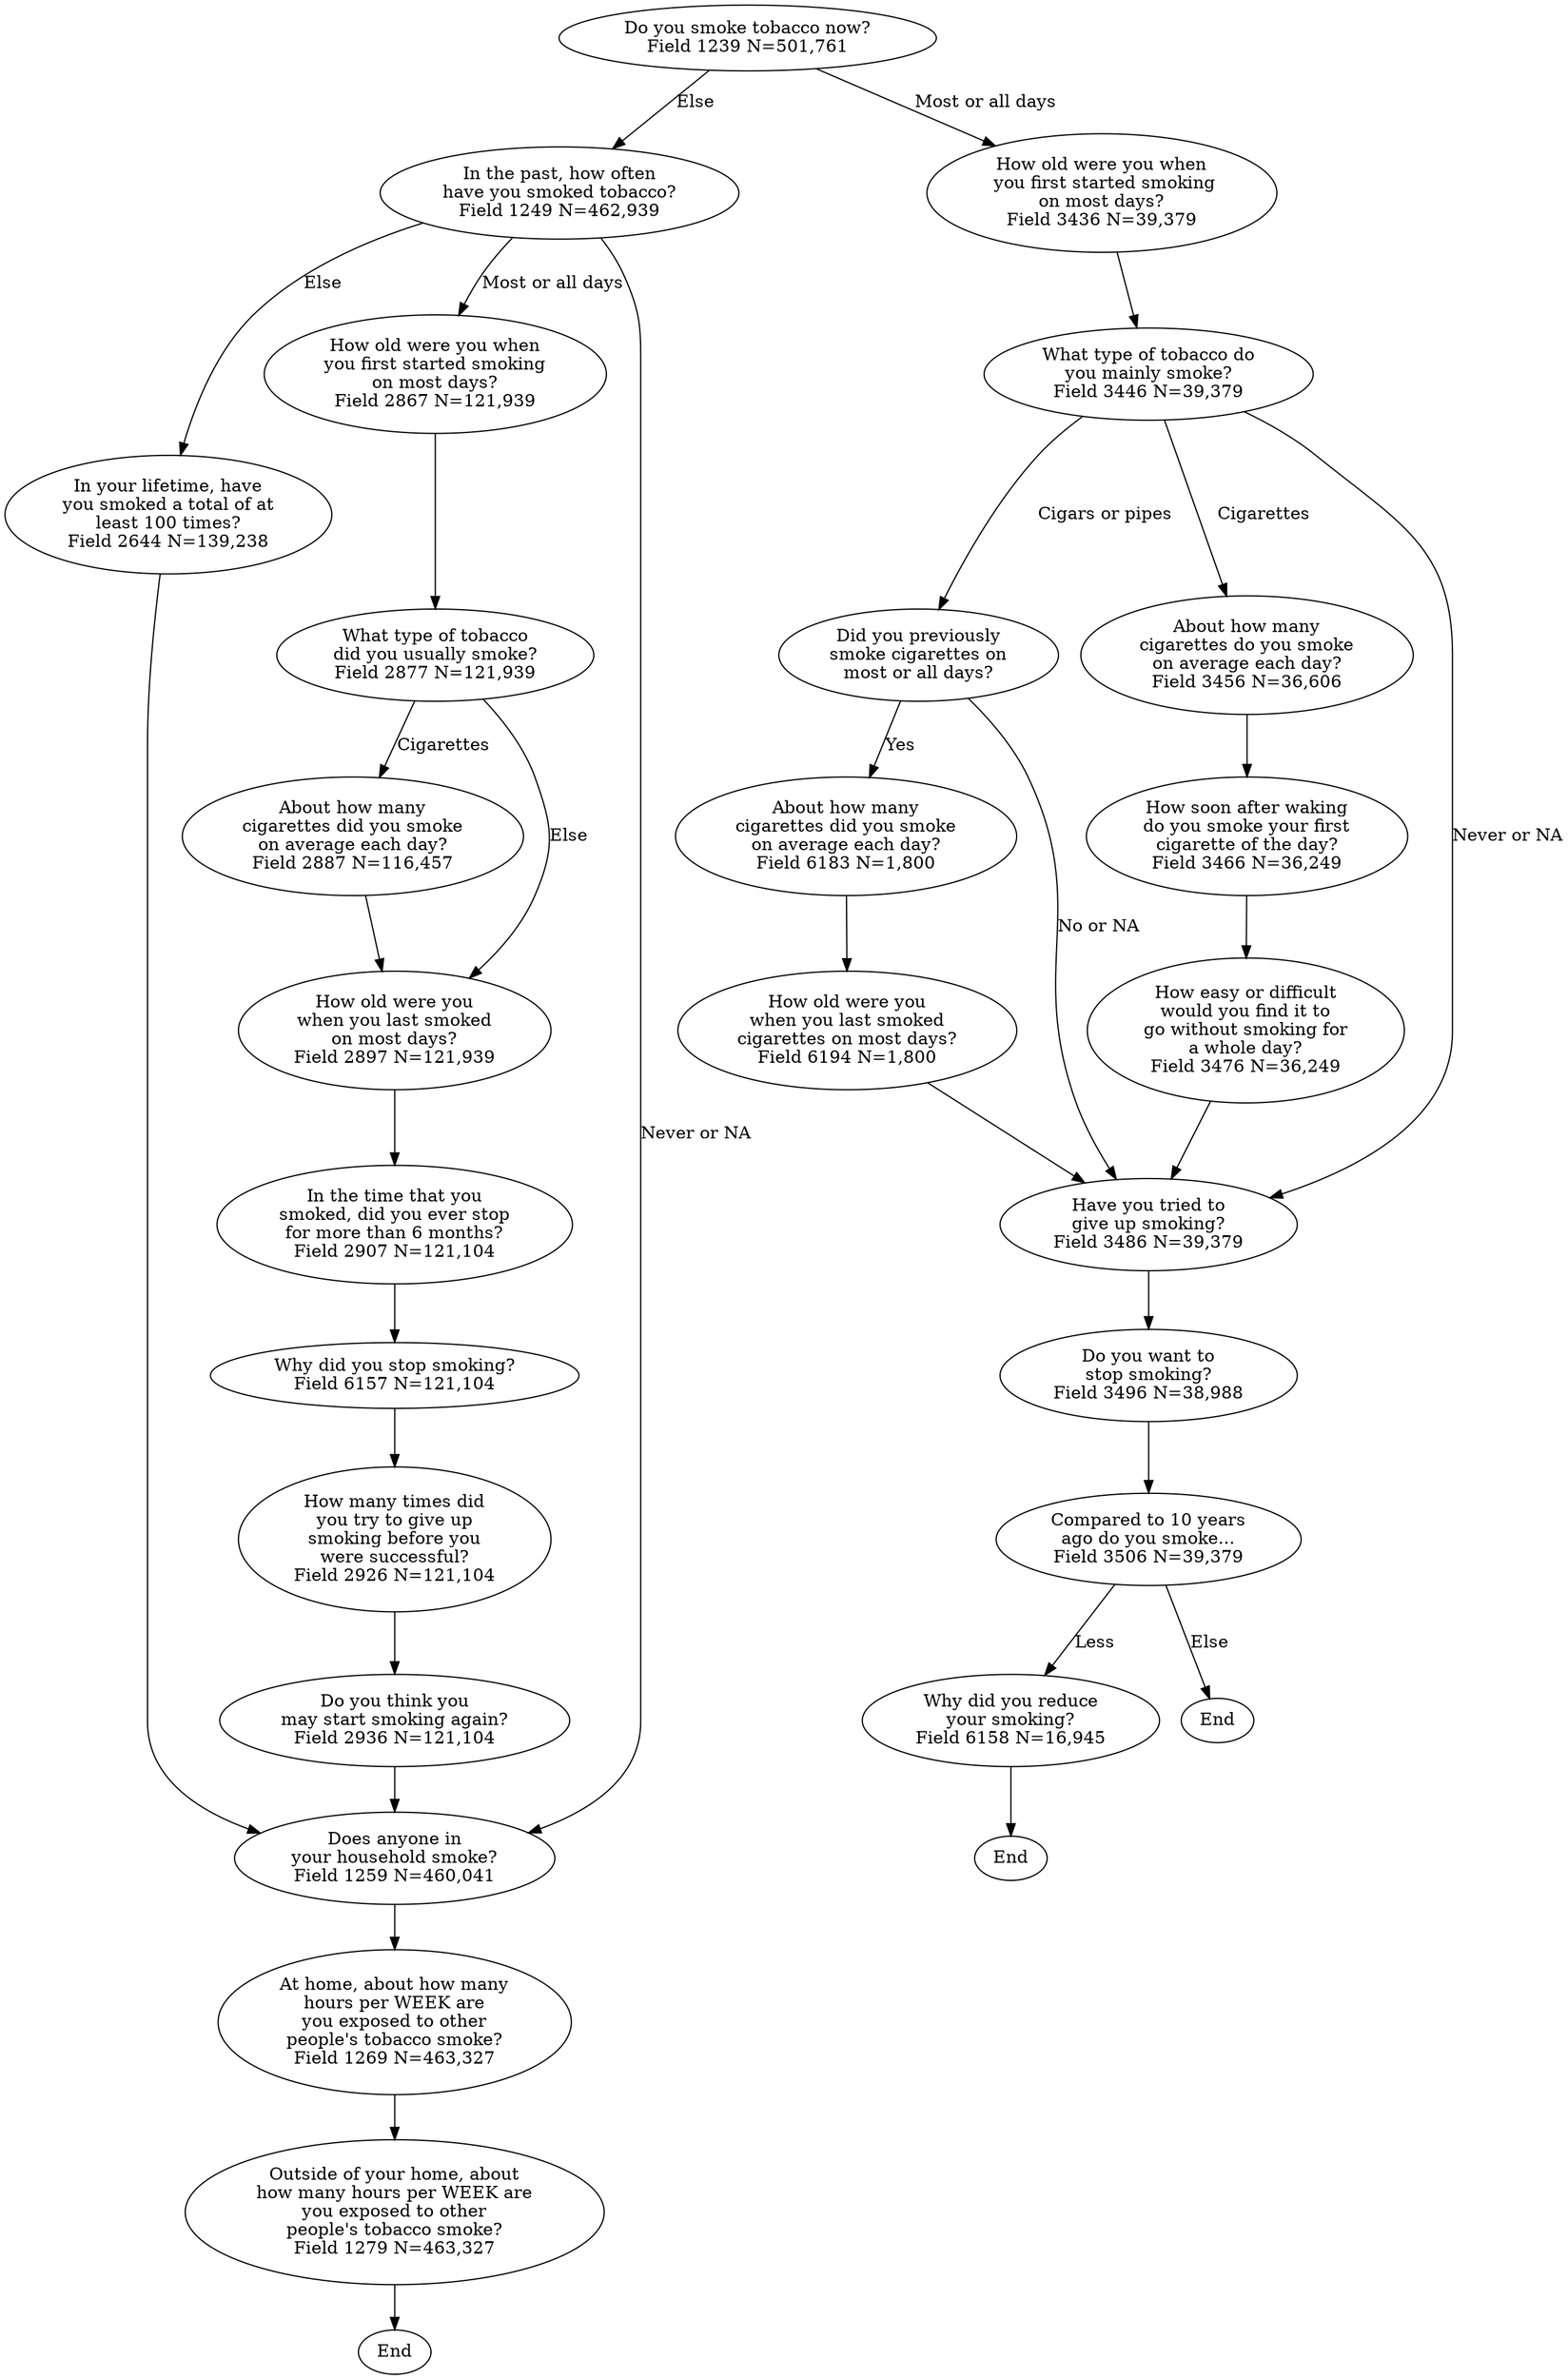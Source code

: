 digraph {
	//Nodes (Questions)
	S1[label="Do you smoke tobacco now?\nField 1239 N=501,761"]

	S2[label="In the past, how often\nhave you smoked tobacco?\nField 1249 N=462,939"]
	S2A[label="In your lifetime, have\nyou smoked a total of at\nleast 100 times?\nField 2644 N=139,238"]

	S3[label="How old were you when\n you first started smoking\non most days?\nField 3436 N=39,379"]

	S4[label="What type of tobacco do\nyou mainly smoke?\nField 3446 N=39,379"]

	//This question was not assigned a field ID and answers are not directly reported
	S4AA[label="Did you previously\nsmoke cigarettes on\nmost or all days?"]

	S4AB[label="About how many\ncigarettes did you smoke\non average each day?\nField 6183 N=1,800"]
	S4AC[label="How old were you\nwhen you last smoked\ncigarettes on most days?\nField 6194 N=1,800"]
	S4A[label="About how many\ncigarettes do you smoke\non average each day?\nField 3456 N=36,606"]
	S4B[label="How soon after waking\ndo you smoke your first\ncigarette of the day?\nField 3466 N=36,249"]
	S4C[label="How easy or difficult\nwould you find it to\ngo without smoking for\na whole day?\nField 3476 N=36,249"]

	S5[label="Have you tried to\ngive up smoking?\nField 3486 N=39,379"]
	S5AA[label="Do you want to\nstop smoking?\nField 3496 N=38,988"]
	S5A[label="Compared to 10 years\nago do you smoke...\nField 3506 N=39,379"]
	S5B[label="Why did you reduce\nyour smoking?\nField 6158 N=16,945"]

	S6[label="How old were you when\nyou first started smoking\non most days?\nField 2867 N=121,939"]

	S7[label="What type of tobacco\ndid you usually smoke?\nField 2877 N=121,939"]
	S7A[label="About how many\ncigarettes did you smoke\non average each day?\nField 2887 N=116,457"]

	S8[label="How old were you\nwhen you last smoked\non most days?\nField 2897 N=121,939"]

	S9[label="In the time that you\nsmoked, did you ever stop\nfor more than 6 months?\nField 2907 N=121,104"]

	S10[label="Why did you stop smoking?\nField 6157 N=121,104"]
	S10A[label="How many times did\nyou try to give up\nsmoking before you\nwere successful?\nField 2926 N=121,104"]
	S10B[label="Do you think you\nmay start smoking again?\nField 2936 N=121,104"]

	S11[label="Does anyone in\nyour household smoke?\nField 1259 N=460,041"]

	S12[label="At home, about how many\nhours per WEEK are\nyou exposed to other\npeople's tobacco smoke?\nField 1269 N=463,327"]

	S13[label="Outside of your home, about\nhow many hours per WEEK are\nyou exposed to other\npeople's tobacco smoke?\nField 1279 N=463,327"]

	End2[label="End"]
	End3[label="End"]

	//Edges (Routing Logic)
	S1 -> S3[label="Most or all days"]
	S1 -> S2[label="Else"]

	S2 -> S6[label="Most or all days"]
	S2 -> S11[label="Never or NA"]
	S2 -> S2A[label="Else"]

	S2A -> S11

	S3 -> S4

	S4 -> S4A[label="Cigarettes"]
	S4 -> S4AA[label="Cigars or pipes"]
	S4 -> S5[label="Never or NA"]

	S4AA -> S4AB[label="Yes"]
	S4AA -> S5[label="No or NA"]

	S4AB -> S4AC

	S4AC -> S5

	S4A -> S4B

	S4B -> S4C

	S4C -> S5

	S5 -> S5AA

	S5AA -> S5A

	S5A -> S5B[label="Less"]
	S5A -> End[label="Else"]

	S5B -> End2

	S6 -> S7

	S7 -> S7A[label="Cigarettes"]
	S7 -> S8[label="Else"]

	S7A -> S8

	S8 -> S9

	S9 -> S10

	S10 -> S10A

	S10A -> S10B

	S10B -> S11

	S11 -> S12

	S12 -> S13

	S13 -> End3
}